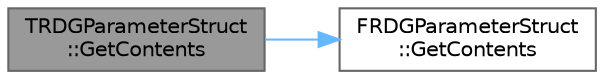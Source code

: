digraph "TRDGParameterStruct::GetContents"
{
 // INTERACTIVE_SVG=YES
 // LATEX_PDF_SIZE
  bgcolor="transparent";
  edge [fontname=Helvetica,fontsize=10,labelfontname=Helvetica,labelfontsize=10];
  node [fontname=Helvetica,fontsize=10,shape=box,height=0.2,width=0.4];
  rankdir="LR";
  Node1 [id="Node000001",label="TRDGParameterStruct\l::GetContents",height=0.2,width=0.4,color="gray40", fillcolor="grey60", style="filled", fontcolor="black",tooltip="Returns the contents of the struct."];
  Node1 -> Node2 [id="edge1_Node000001_Node000002",color="steelblue1",style="solid",tooltip=" "];
  Node2 [id="Node000002",label="FRDGParameterStruct\l::GetContents",height=0.2,width=0.4,color="grey40", fillcolor="white", style="filled",URL="$d0/dda/classFRDGParameterStruct.html#a76d90819f50e22cee4cf27cc65bf4962",tooltip="Returns the contents of the struct."];
}
